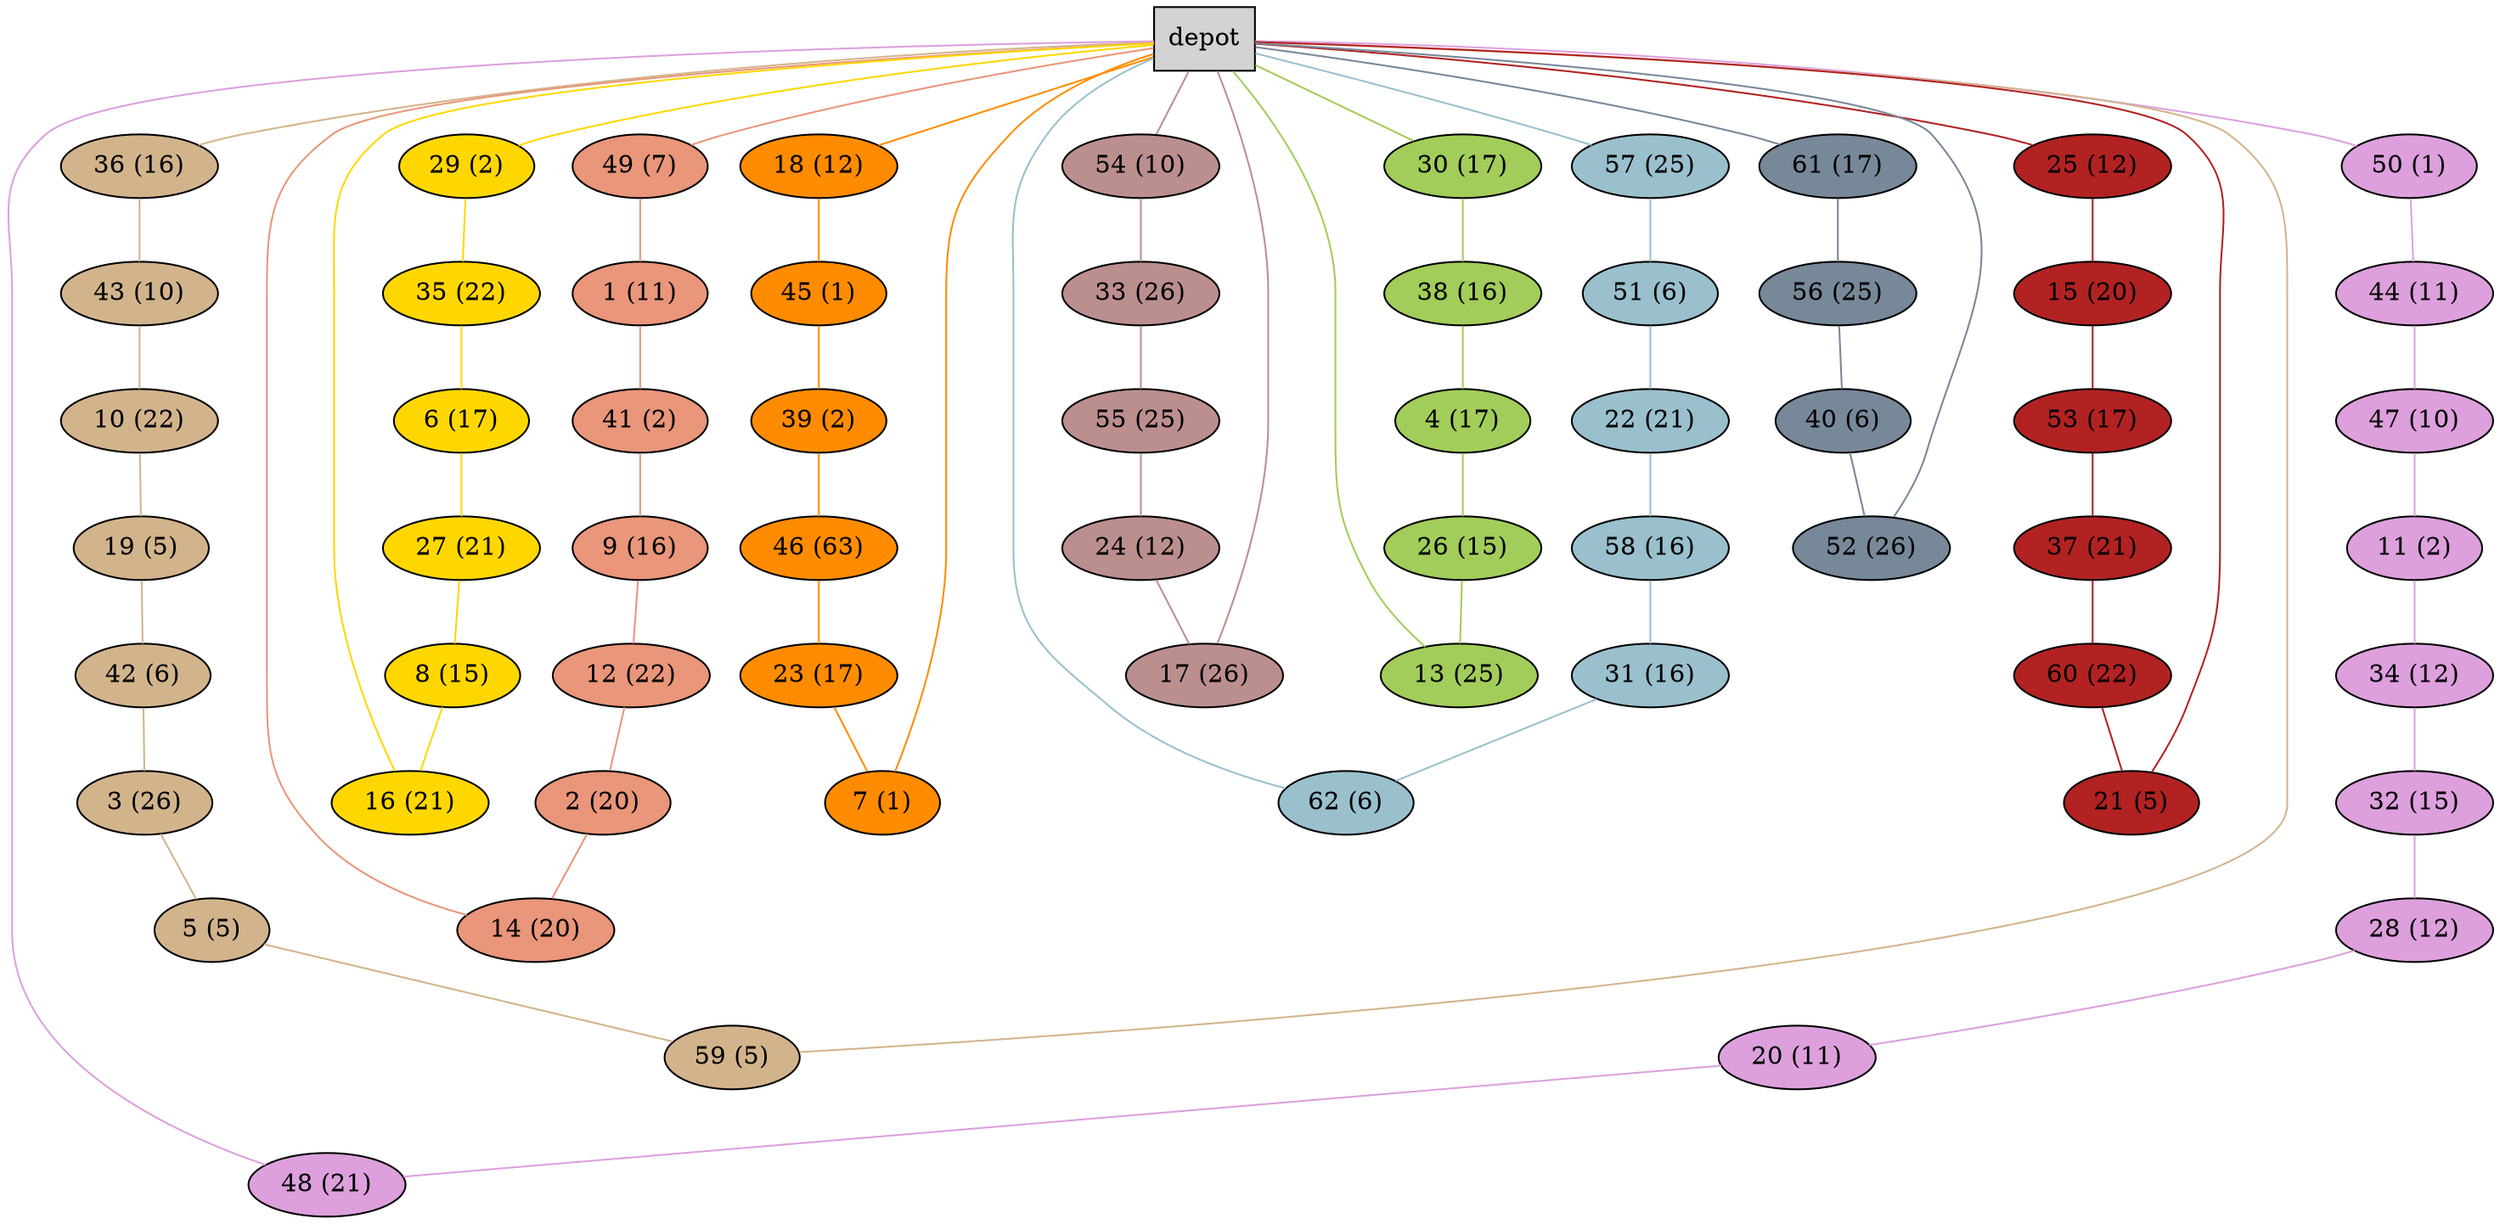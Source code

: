 graph G {
  0[shape = box, label = "depot", style = filled ];
  49[shape = ellipse, label = "49 (7)", style = filled , fillcolor = darksalmon ];
  "0"--"49"[color = darksalmon];
  1[shape = ellipse, label = "1 (11)", style = filled , fillcolor = darksalmon ];
  "49"--"1"[color = darksalmon];
  41[shape = ellipse, label = "41 (2)", style = filled , fillcolor = darksalmon ];
  "1"--"41"[color = darksalmon];
  9[shape = ellipse, label = "9 (16)", style = filled , fillcolor = darksalmon ];
  "41"--"9"[color = darksalmon];
  12[shape = ellipse, label = "12 (22)", style = filled , fillcolor = darksalmon ];
  "9"--"12"[color = darksalmon];
  2[shape = ellipse, label = "2 (20)", style = filled , fillcolor = darksalmon ];
  "12"--"2"[color = darksalmon];
  14[shape = ellipse, label = "14 (20)", style = filled , fillcolor = darksalmon ];
  "2"--"14"[color = darksalmon];
  "14"--"0"[color = darksalmon];
  29[shape = ellipse, label = "29 (2)", style = filled , fillcolor = gold ];
  "0"--"29"[color = gold];
  35[shape = ellipse, label = "35 (22)", style = filled , fillcolor = gold ];
  "29"--"35"[color = gold];
  6[shape = ellipse, label = "6 (17)", style = filled , fillcolor = gold ];
  "35"--"6"[color = gold];
  27[shape = ellipse, label = "27 (21)", style = filled , fillcolor = gold ];
  "6"--"27"[color = gold];
  8[shape = ellipse, label = "8 (15)", style = filled , fillcolor = gold ];
  "27"--"8"[color = gold];
  16[shape = ellipse, label = "16 (21)", style = filled , fillcolor = gold ];
  "8"--"16"[color = gold];
  "16"--"0"[color = gold];
  50[shape = ellipse, label = "50 (1)", style = filled , fillcolor = plum ];
  "0"--"50"[color = plum];
  44[shape = ellipse, label = "44 (11)", style = filled , fillcolor = plum ];
  "50"--"44"[color = plum];
  47[shape = ellipse, label = "47 (10)", style = filled , fillcolor = plum ];
  "44"--"47"[color = plum];
  11[shape = ellipse, label = "11 (2)", style = filled , fillcolor = plum ];
  "47"--"11"[color = plum];
  34[shape = ellipse, label = "34 (12)", style = filled , fillcolor = plum ];
  "11"--"34"[color = plum];
  32[shape = ellipse, label = "32 (15)", style = filled , fillcolor = plum ];
  "34"--"32"[color = plum];
  28[shape = ellipse, label = "28 (12)", style = filled , fillcolor = plum ];
  "32"--"28"[color = plum];
  20[shape = ellipse, label = "20 (11)", style = filled , fillcolor = plum ];
  "28"--"20"[color = plum];
  48[shape = ellipse, label = "48 (21)", style = filled , fillcolor = plum ];
  "20"--"48"[color = plum];
  "48"--"0"[color = plum];
  36[shape = ellipse, label = "36 (16)", style = filled , fillcolor = tan ];
  "0"--"36"[color = tan];
  43[shape = ellipse, label = "43 (10)", style = filled , fillcolor = tan ];
  "36"--"43"[color = tan];
  10[shape = ellipse, label = "10 (22)", style = filled , fillcolor = tan ];
  "43"--"10"[color = tan];
  19[shape = ellipse, label = "19 (5)", style = filled , fillcolor = tan ];
  "10"--"19"[color = tan];
  42[shape = ellipse, label = "42 (6)", style = filled , fillcolor = tan ];
  "19"--"42"[color = tan];
  3[shape = ellipse, label = "3 (26)", style = filled , fillcolor = tan ];
  "42"--"3"[color = tan];
  5[shape = ellipse, label = "5 (5)", style = filled , fillcolor = tan ];
  "3"--"5"[color = tan];
  59[shape = ellipse, label = "59 (5)", style = filled , fillcolor = tan ];
  "5"--"59"[color = tan];
  "59"--"0"[color = tan];
  18[shape = ellipse, label = "18 (12)", style = filled , fillcolor = darkorange ];
  "0"--"18"[color = darkorange];
  45[shape = ellipse, label = "45 (1)", style = filled , fillcolor = darkorange ];
  "18"--"45"[color = darkorange];
  39[shape = ellipse, label = "39 (2)", style = filled , fillcolor = darkorange ];
  "45"--"39"[color = darkorange];
  46[shape = ellipse, label = "46 (63)", style = filled , fillcolor = darkorange ];
  "39"--"46"[color = darkorange];
  23[shape = ellipse, label = "23 (17)", style = filled , fillcolor = darkorange ];
  "46"--"23"[color = darkorange];
  7[shape = ellipse, label = "7 (1)", style = filled , fillcolor = darkorange ];
  "23"--"7"[color = darkorange];
  "7"--"0"[color = darkorange];
  54[shape = ellipse, label = "54 (10)", style = filled , fillcolor = rosybrown ];
  "0"--"54"[color = rosybrown];
  33[shape = ellipse, label = "33 (26)", style = filled , fillcolor = rosybrown ];
  "54"--"33"[color = rosybrown];
  55[shape = ellipse, label = "55 (25)", style = filled , fillcolor = rosybrown ];
  "33"--"55"[color = rosybrown];
  24[shape = ellipse, label = "24 (12)", style = filled , fillcolor = rosybrown ];
  "55"--"24"[color = rosybrown];
  17[shape = ellipse, label = "17 (26)", style = filled , fillcolor = rosybrown ];
  "24"--"17"[color = rosybrown];
  "17"--"0"[color = rosybrown];
  30[shape = ellipse, label = "30 (17)", style = filled , fillcolor = darkolivegreen3 ];
  "0"--"30"[color = darkolivegreen3];
  38[shape = ellipse, label = "38 (16)", style = filled , fillcolor = darkolivegreen3 ];
  "30"--"38"[color = darkolivegreen3];
  4[shape = ellipse, label = "4 (17)", style = filled , fillcolor = darkolivegreen3 ];
  "38"--"4"[color = darkolivegreen3];
  26[shape = ellipse, label = "26 (15)", style = filled , fillcolor = darkolivegreen3 ];
  "4"--"26"[color = darkolivegreen3];
  13[shape = ellipse, label = "13 (25)", style = filled , fillcolor = darkolivegreen3 ];
  "26"--"13"[color = darkolivegreen3];
  "13"--"0"[color = darkolivegreen3];
  57[shape = ellipse, label = "57 (25)", style = filled , fillcolor = lightblue3 ];
  "0"--"57"[color = lightblue3];
  51[shape = ellipse, label = "51 (6)", style = filled , fillcolor = lightblue3 ];
  "57"--"51"[color = lightblue3];
  22[shape = ellipse, label = "22 (21)", style = filled , fillcolor = lightblue3 ];
  "51"--"22"[color = lightblue3];
  58[shape = ellipse, label = "58 (16)", style = filled , fillcolor = lightblue3 ];
  "22"--"58"[color = lightblue3];
  31[shape = ellipse, label = "31 (16)", style = filled , fillcolor = lightblue3 ];
  "58"--"31"[color = lightblue3];
  62[shape = ellipse, label = "62 (6)", style = filled , fillcolor = lightblue3 ];
  "31"--"62"[color = lightblue3];
  "62"--"0"[color = lightblue3];
  25[shape = ellipse, label = "25 (12)", style = filled , fillcolor = firebrick ];
  "0"--"25"[color = firebrick];
  15[shape = ellipse, label = "15 (20)", style = filled , fillcolor = firebrick ];
  "25"--"15"[color = firebrick];
  53[shape = ellipse, label = "53 (17)", style = filled , fillcolor = firebrick ];
  "15"--"53"[color = firebrick];
  37[shape = ellipse, label = "37 (21)", style = filled , fillcolor = firebrick ];
  "53"--"37"[color = firebrick];
  60[shape = ellipse, label = "60 (22)", style = filled , fillcolor = firebrick ];
  "37"--"60"[color = firebrick];
  21[shape = ellipse, label = "21 (5)", style = filled , fillcolor = firebrick ];
  "60"--"21"[color = firebrick];
  "21"--"0"[color = firebrick];
  61[shape = ellipse, label = "61 (17)", style = filled , fillcolor = lightslategray ];
  "0"--"61"[color = lightslategray];
  56[shape = ellipse, label = "56 (25)", style = filled , fillcolor = lightslategray ];
  "61"--"56"[color = lightslategray];
  40[shape = ellipse, label = "40 (6)", style = filled , fillcolor = lightslategray ];
  "56"--"40"[color = lightslategray];
  52[shape = ellipse, label = "52 (26)", style = filled , fillcolor = lightslategray ];
  "40"--"52"[color = lightslategray];
  "52"--"0"[color = lightslategray];
}
